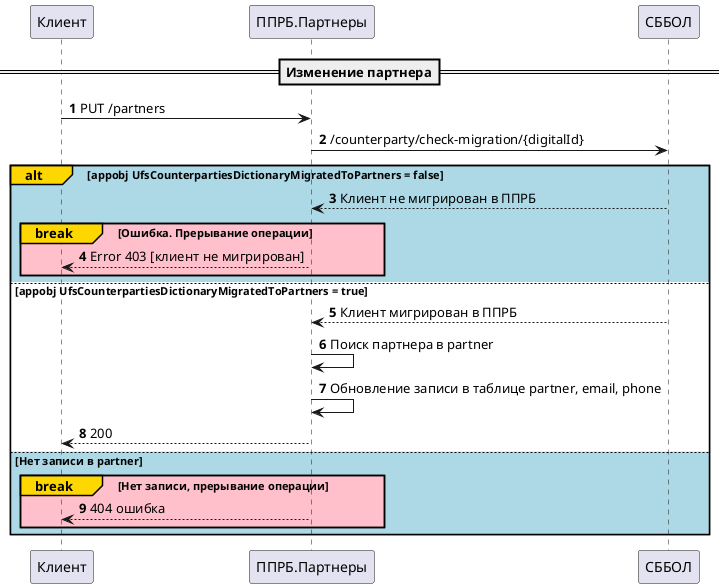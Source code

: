 @startuml
'https://plantuml.com/sequence-diagram
autonumber
==Изменение партнера==
Клиент -> ППРБ.Партнеры: PUT /partners
ППРБ.Партнеры -> СББОЛ: /counterparty/check-migration/{digitalId}
alt#Gold #lightblue appobj UfsCounterpartiesDictionaryMigratedToPartners = false
СББОЛ --> ППРБ.Партнеры: Клиент не мигрирован в ППРБ
break#Gold #Pink Ошибка. Прерывание операции
ППРБ.Партнеры --> Клиент: Error 403 [клиент не мигрирован]
end
else #white appobj UfsCounterpartiesDictionaryMigratedToPartners = true
СББОЛ --> ППРБ.Партнеры: Клиент мигрирован в ППРБ
ППРБ.Партнеры -> ППРБ.Партнеры: Поиск партнера в partner
ППРБ.Партнеры -> ППРБ.Партнеры: Обновление записи в таблице partner, email, phone
ППРБ.Партнеры --> Клиент: 200
else Нет записи в partner
break#Gold #pink Нет записи, прерывание операции
ППРБ.Партнеры --> Клиент: 404 ошибка
end
end
@enduml
